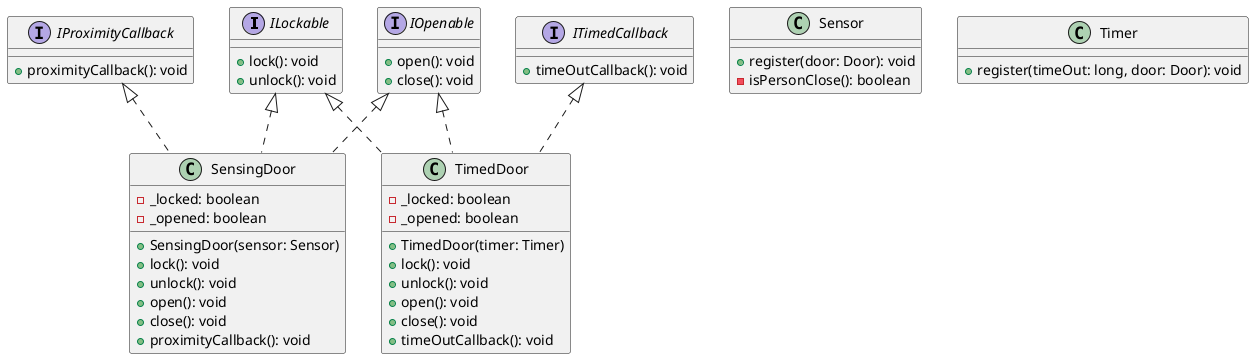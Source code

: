@startuml
interface ILockable {
    +lock(): void
    +unlock(): void
}

interface IOpenable {
    +open(): void
    +close(): void
}

interface IProximityCallback {
    +proximityCallback(): void
}

interface ITimedCallback {
    +timeOutCallback(): void
}

class SensingDoor {
    -_locked: boolean
    -_opened: boolean
    +SensingDoor(sensor: Sensor)
    +lock(): void
    +unlock(): void
    +open(): void
    +close(): void
    +proximityCallback(): void
}

class TimedDoor {
    -_locked: boolean
    -_opened: boolean
    +TimedDoor(timer: Timer)
    +lock(): void
    +unlock(): void
    +open(): void
    +close(): void
    +timeOutCallback(): void
}

class Sensor {
    +register(door: Door): void
    -isPersonClose(): boolean
}

class Timer {
    +register(timeOut: long, door: Door): void
}

ILockable <|.. SensingDoor
IOpenable <|.. SensingDoor
IProximityCallback <|.. SensingDoor
ITimedCallback <|.. TimedDoor
IOpenable <|.. TimedDoor
ILockable <|.. TimedDoor
@enduml
